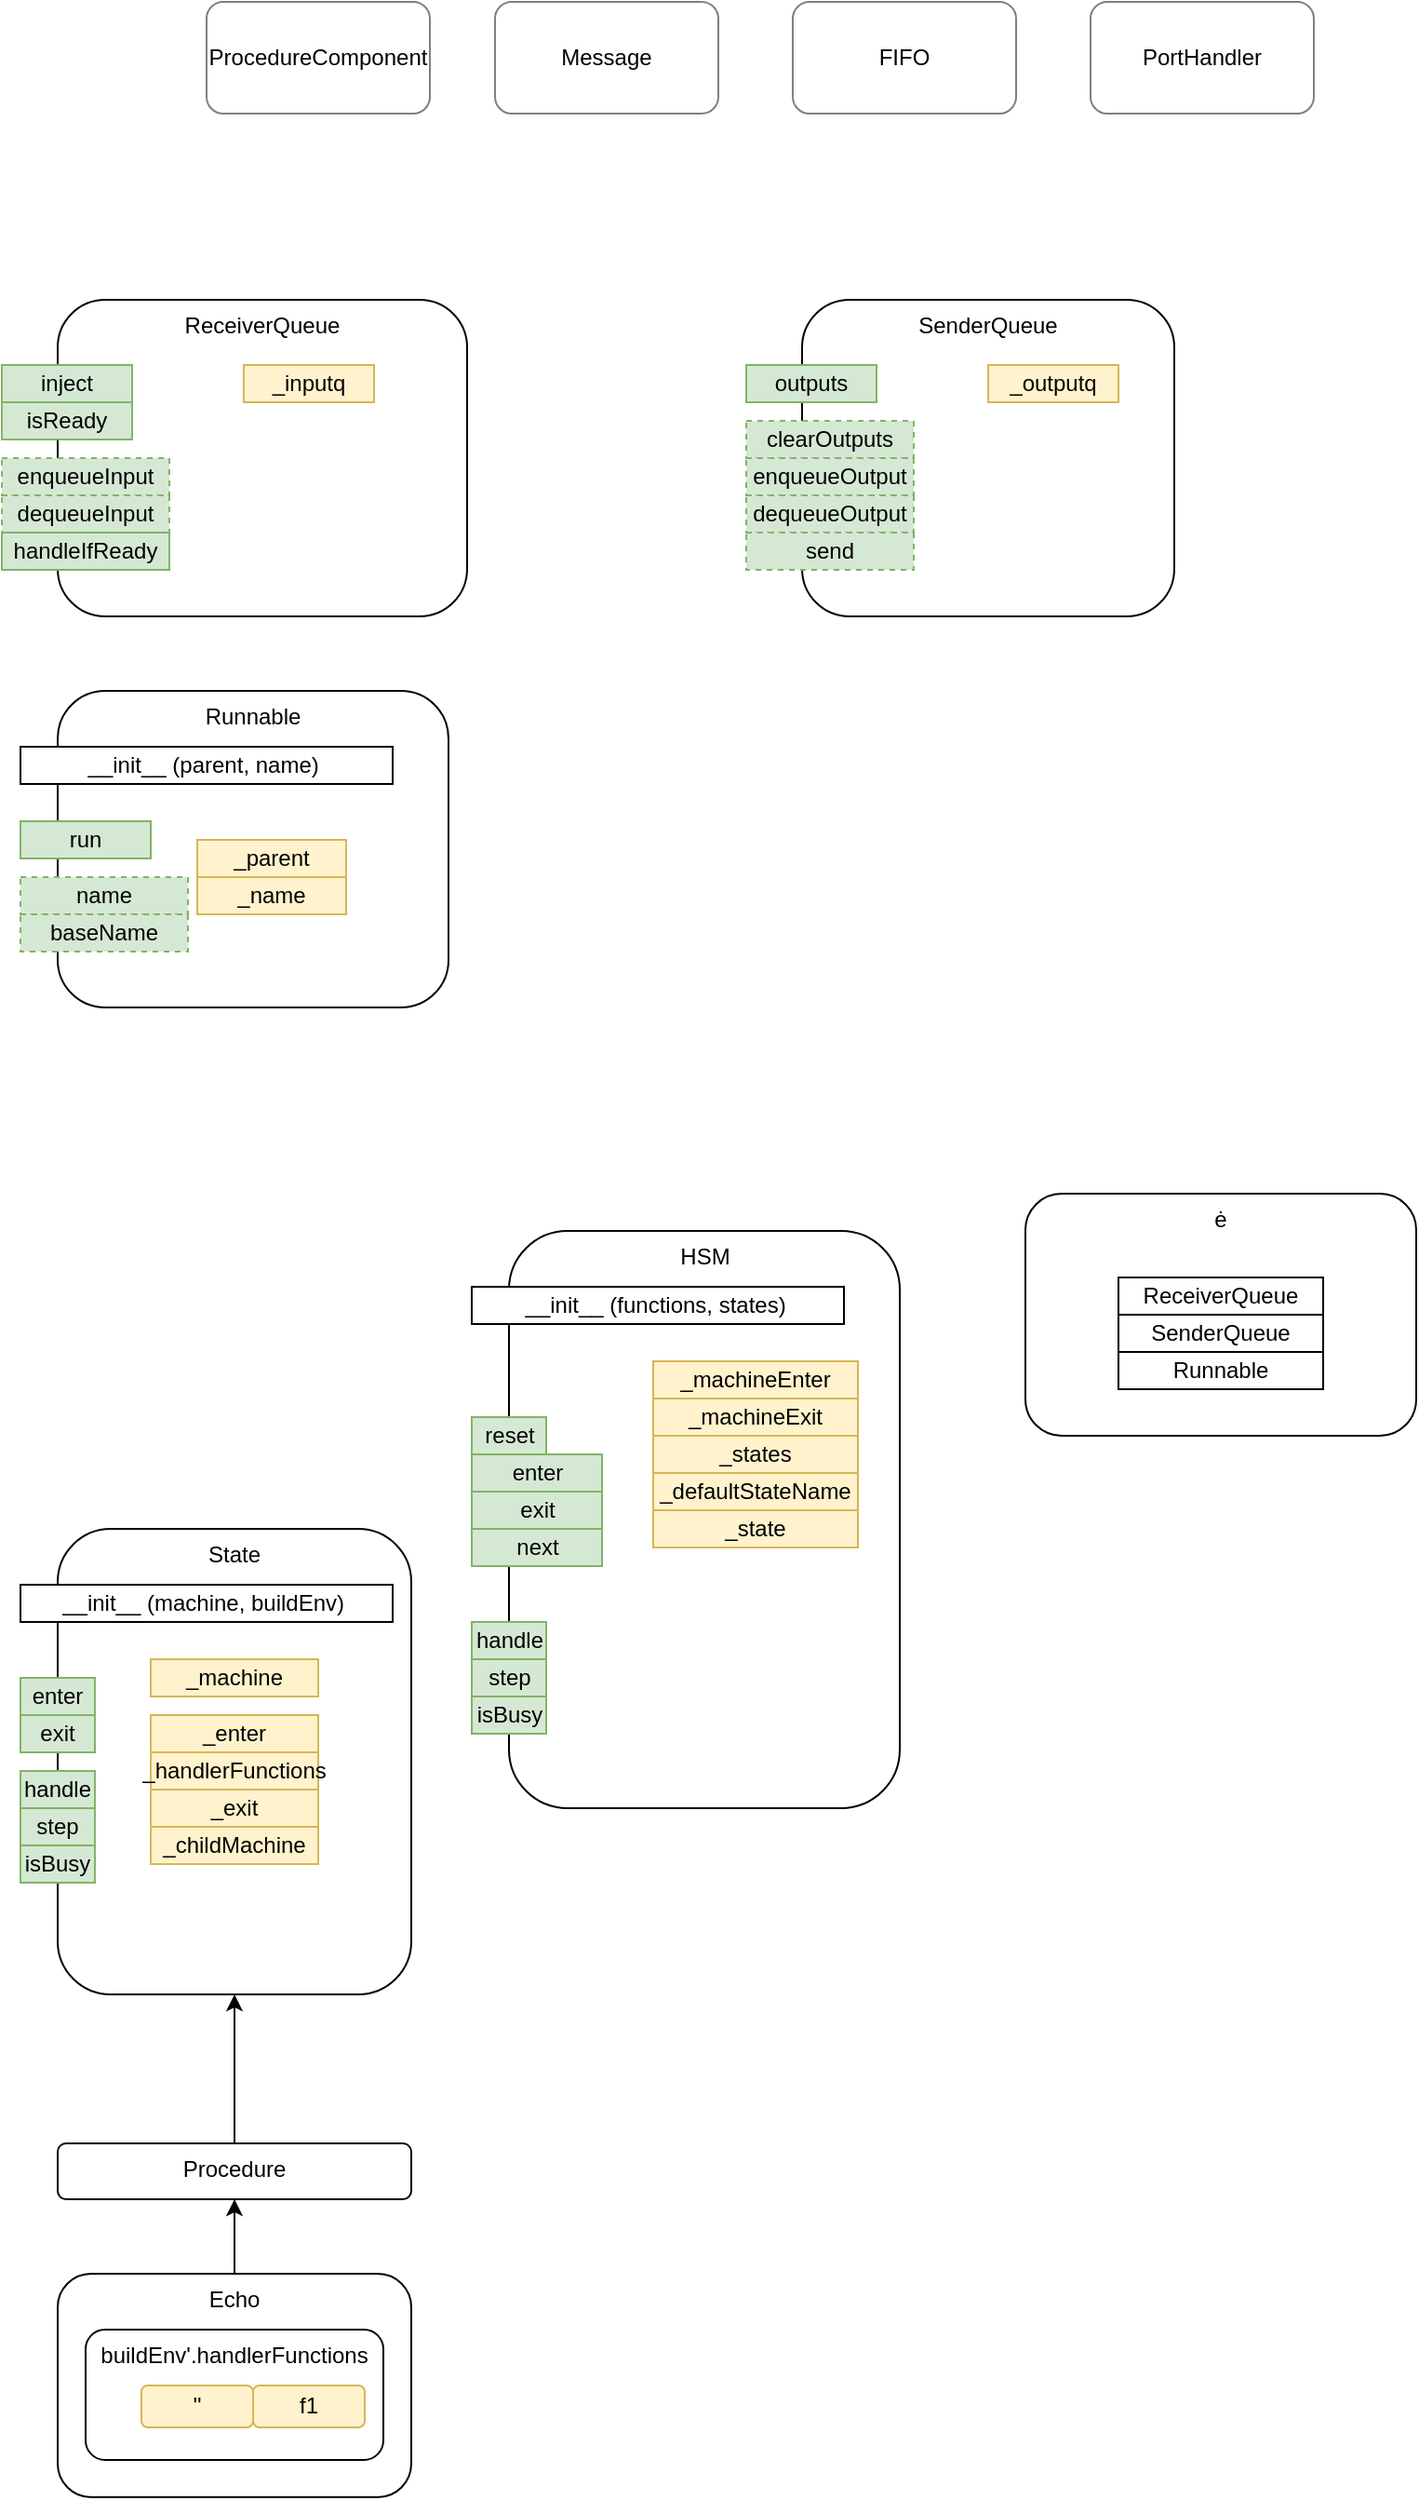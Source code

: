 <mxfile version="14.6.13" type="device"><diagram name="internals" id="d8wxOMkvC-tkxNoku2Eq"><mxGraphModel dx="1106" dy="1622" grid="1" gridSize="10" guides="1" tooltips="1" connect="1" arrows="1" fold="1" page="1" pageScale="1" pageWidth="1100" pageHeight="850" math="0" shadow="0"><root><mxCell id="xANf3NfAmYHhHgdZlsqm-0"/><mxCell id="xANf3NfAmYHhHgdZlsqm-1" parent="xANf3NfAmYHhHgdZlsqm-0"/><mxCell id="xANf3NfAmYHhHgdZlsqm-2" value="HSM" style="rounded=1;whiteSpace=wrap;html=1;verticalAlign=top;" parent="xANf3NfAmYHhHgdZlsqm-1" vertex="1"><mxGeometry x="402.5" y="340" width="210" height="310" as="geometry"/></mxCell><mxCell id="xANf3NfAmYHhHgdZlsqm-3" style="edgeStyle=orthogonalEdgeStyle;rounded=0;orthogonalLoop=1;jettySize=auto;html=1;exitX=0.5;exitY=0;exitDx=0;exitDy=0;entryX=0.5;entryY=1;entryDx=0;entryDy=0;" parent="xANf3NfAmYHhHgdZlsqm-1" source="xANf3NfAmYHhHgdZlsqm-4" target="xANf3NfAmYHhHgdZlsqm-97" edge="1"><mxGeometry relative="1" as="geometry"/></mxCell><mxCell id="xANf3NfAmYHhHgdZlsqm-4" value="Echo" style="rounded=1;whiteSpace=wrap;html=1;verticalAlign=top;" parent="xANf3NfAmYHhHgdZlsqm-1" vertex="1"><mxGeometry x="160" y="900" width="190" height="120" as="geometry"/></mxCell><mxCell id="xANf3NfAmYHhHgdZlsqm-5" value="buildEnv'.handlerFunctions" style="rounded=1;whiteSpace=wrap;html=1;verticalAlign=top;" parent="xANf3NfAmYHhHgdZlsqm-1" vertex="1"><mxGeometry x="175" y="930" width="160" height="70" as="geometry"/></mxCell><mxCell id="xANf3NfAmYHhHgdZlsqm-6" value="SenderQueue" style="rounded=1;whiteSpace=wrap;html=1;verticalAlign=top;" parent="xANf3NfAmYHhHgdZlsqm-1" vertex="1"><mxGeometry x="560" y="-160" width="200" height="170" as="geometry"/></mxCell><mxCell id="xANf3NfAmYHhHgdZlsqm-7" value="ReceiverQueue" style="rounded=1;whiteSpace=wrap;html=1;verticalAlign=top;" parent="xANf3NfAmYHhHgdZlsqm-1" vertex="1"><mxGeometry x="160" y="-160" width="220" height="170" as="geometry"/></mxCell><mxCell id="xANf3NfAmYHhHgdZlsqm-8" value="Runnable" style="rounded=1;whiteSpace=wrap;html=1;verticalAlign=top;" parent="xANf3NfAmYHhHgdZlsqm-1" vertex="1"><mxGeometry x="160" y="50" width="210" height="170" as="geometry"/></mxCell><mxCell id="xANf3NfAmYHhHgdZlsqm-11" value="inject" style="rounded=0;whiteSpace=wrap;html=1;verticalAlign=middle;align=center;fillColor=#d5e8d4;strokeColor=#82b366;" parent="xANf3NfAmYHhHgdZlsqm-1" vertex="1"><mxGeometry x="130" y="-125" width="70" height="20" as="geometry"/></mxCell><mxCell id="xANf3NfAmYHhHgdZlsqm-12" value="run" style="rounded=0;whiteSpace=wrap;html=1;verticalAlign=middle;align=center;fillColor=#d5e8d4;strokeColor=#82b366;" parent="xANf3NfAmYHhHgdZlsqm-1" vertex="1"><mxGeometry x="140" y="120" width="70" height="20" as="geometry"/></mxCell><mxCell id="xANf3NfAmYHhHgdZlsqm-14" value="outputs" style="rounded=0;whiteSpace=wrap;html=1;verticalAlign=middle;align=center;fillColor=#d5e8d4;strokeColor=#82b366;" parent="xANf3NfAmYHhHgdZlsqm-1" vertex="1"><mxGeometry x="530" y="-125" width="70" height="20" as="geometry"/></mxCell><mxCell id="xANf3NfAmYHhHgdZlsqm-15" value="isReady" style="rounded=0;whiteSpace=wrap;html=1;verticalAlign=middle;align=center;fillColor=#d5e8d4;strokeColor=#82b366;" parent="xANf3NfAmYHhHgdZlsqm-1" vertex="1"><mxGeometry x="130" y="-105" width="70" height="20" as="geometry"/></mxCell><mxCell id="xANf3NfAmYHhHgdZlsqm-16" value="clearOutputs" style="rounded=0;whiteSpace=wrap;html=1;verticalAlign=middle;align=center;fillColor=#d5e8d4;strokeColor=#82b366;dashed=1;" parent="xANf3NfAmYHhHgdZlsqm-1" vertex="1"><mxGeometry x="530" y="-95" width="90" height="20" as="geometry"/></mxCell><mxCell id="xANf3NfAmYHhHgdZlsqm-17" value="enqueueInput" style="rounded=0;whiteSpace=wrap;html=1;verticalAlign=middle;align=center;fillColor=#d5e8d4;strokeColor=#82b366;dashed=1;" parent="xANf3NfAmYHhHgdZlsqm-1" vertex="1"><mxGeometry x="130" y="-75" width="90" height="20" as="geometry"/></mxCell><mxCell id="xANf3NfAmYHhHgdZlsqm-18" value="enqueueOutput" style="rounded=0;whiteSpace=wrap;html=1;verticalAlign=middle;align=center;fillColor=#d5e8d4;strokeColor=#82b366;dashed=1;" parent="xANf3NfAmYHhHgdZlsqm-1" vertex="1"><mxGeometry x="530" y="-75" width="90" height="20" as="geometry"/></mxCell><mxCell id="xANf3NfAmYHhHgdZlsqm-19" value="dequeueInput" style="rounded=0;whiteSpace=wrap;html=1;verticalAlign=middle;align=center;fillColor=#d5e8d4;strokeColor=#82b366;dashed=1;" parent="xANf3NfAmYHhHgdZlsqm-1" vertex="1"><mxGeometry x="130" y="-55" width="90" height="20" as="geometry"/></mxCell><mxCell id="xANf3NfAmYHhHgdZlsqm-20" value="dequeueOutput" style="rounded=0;whiteSpace=wrap;html=1;verticalAlign=middle;align=center;fillColor=#d5e8d4;strokeColor=#82b366;dashed=1;" parent="xANf3NfAmYHhHgdZlsqm-1" vertex="1"><mxGeometry x="530" y="-55" width="90" height="20" as="geometry"/></mxCell><mxCell id="xANf3NfAmYHhHgdZlsqm-21" value="name" style="rounded=0;whiteSpace=wrap;html=1;verticalAlign=middle;align=center;fillColor=#d5e8d4;strokeColor=#82b366;dashed=1;" parent="xANf3NfAmYHhHgdZlsqm-1" vertex="1"><mxGeometry x="140" y="150" width="90" height="20" as="geometry"/></mxCell><mxCell id="xANf3NfAmYHhHgdZlsqm-22" value="baseName" style="rounded=0;whiteSpace=wrap;html=1;verticalAlign=middle;align=center;fillColor=#d5e8d4;strokeColor=#82b366;dashed=1;" parent="xANf3NfAmYHhHgdZlsqm-1" vertex="1"><mxGeometry x="140" y="170" width="90" height="20" as="geometry"/></mxCell><mxCell id="xANf3NfAmYHhHgdZlsqm-23" value="send" style="rounded=0;whiteSpace=wrap;html=1;verticalAlign=middle;align=center;fillColor=#d5e8d4;strokeColor=#82b366;dashed=1;" parent="xANf3NfAmYHhHgdZlsqm-1" vertex="1"><mxGeometry x="530" y="-35" width="90" height="20" as="geometry"/></mxCell><mxCell id="xANf3NfAmYHhHgdZlsqm-28" value="_inputq" style="rounded=0;whiteSpace=wrap;html=1;verticalAlign=middle;align=center;fillColor=#fff2cc;strokeColor=#d6b656;" parent="xANf3NfAmYHhHgdZlsqm-1" vertex="1"><mxGeometry x="260" y="-125" width="70" height="20" as="geometry"/></mxCell><mxCell id="xANf3NfAmYHhHgdZlsqm-29" value="_outputq" style="rounded=0;whiteSpace=wrap;html=1;verticalAlign=middle;align=center;fillColor=#fff2cc;strokeColor=#d6b656;" parent="xANf3NfAmYHhHgdZlsqm-1" vertex="1"><mxGeometry x="660" y="-125" width="70" height="20" as="geometry"/></mxCell><mxCell id="xANf3NfAmYHhHgdZlsqm-30" value="State" style="rounded=1;whiteSpace=wrap;html=1;verticalAlign=top;" parent="xANf3NfAmYHhHgdZlsqm-1" vertex="1"><mxGeometry x="160" y="500" width="190" height="250" as="geometry"/></mxCell><mxCell id="xANf3NfAmYHhHgdZlsqm-33" value="Message" style="rounded=1;whiteSpace=wrap;html=1;opacity=50;align=center;" parent="xANf3NfAmYHhHgdZlsqm-1" vertex="1"><mxGeometry x="395" y="-320" width="120" height="60" as="geometry"/></mxCell><mxCell id="xANf3NfAmYHhHgdZlsqm-34" value="FIFO" style="rounded=1;whiteSpace=wrap;html=1;opacity=50;align=center;" parent="xANf3NfAmYHhHgdZlsqm-1" vertex="1"><mxGeometry x="555" y="-320" width="120" height="60" as="geometry"/></mxCell><mxCell id="xANf3NfAmYHhHgdZlsqm-35" value="PortHandler" style="rounded=1;whiteSpace=wrap;html=1;opacity=50;align=center;" parent="xANf3NfAmYHhHgdZlsqm-1" vertex="1"><mxGeometry x="715" y="-320" width="120" height="60" as="geometry"/></mxCell><mxCell id="xANf3NfAmYHhHgdZlsqm-36" value="ProcedureComponent" style="rounded=1;whiteSpace=wrap;html=1;opacity=50;align=center;" parent="xANf3NfAmYHhHgdZlsqm-1" vertex="1"><mxGeometry x="240" y="-320" width="120" height="60" as="geometry"/></mxCell><mxCell id="xANf3NfAmYHhHgdZlsqm-38" value="__init__ (parent, name)&amp;nbsp;&lt;span style=&quot;color: rgba(0 , 0 , 0 , 0) ; font-family: monospace ; font-size: 0px&quot;&gt;%3CmxGraphModel%3E%3Croot%3E%3CmxCell%20id%3D%220%22%2F%3E%3CmxCell%20id%3D%221%22%20parent%3D%220%22%2F%3E%3CmxCell%20id%3D%222%22%20value%3D%22step%22%20style%3D%22rounded%3D0%3BwhiteSpace%3Dwrap%3Bhtml%3D1%3BverticalAlign%3Dmiddle%3Balign%3Dcenter%3BfillColor%3D%23f5f5f5%3BstrokeColor%3D%23666666%3BfontColor%3D%23333333%3B%22%20vertex%3D%221%22%20parent%3D%221%22%3E%3CmxGeometry%20x%3D%22140%22%20y%3D%22110%22%20width%3D%2240%22%20height%3D%2220%22%20as%3D%22geometry%22%2F%3E%3C%2FmxCell%3E%3C%2Froot%3E%3C%2FmxGraphModel%3E ((&amp;nbsp;&lt;/span&gt;" style="rounded=0;whiteSpace=wrap;html=1;verticalAlign=middle;align=center;" parent="xANf3NfAmYHhHgdZlsqm-1" vertex="1"><mxGeometry x="140" y="80" width="200" height="20" as="geometry"/></mxCell><mxCell id="xANf3NfAmYHhHgdZlsqm-39" value="__init__ (functions, states)&amp;nbsp;&lt;span style=&quot;color: rgba(0 , 0 , 0 , 0) ; font-family: monospace ; font-size: 0px&quot;&gt;%3CmxGraphModel%3E%3Croot%3E%3CmxCell%20id%3D%220%22%2F%3E%3CmxCell%20id%3D%221%22%20parent%3D%220%22%2F%3E%3CmxCell%20id%3D%222%22%20value%3D%22step%22%20style%3D%22rounded%3D0%3BwhiteSpace%3Dwrap%3Bhtml%3D1%3BverticalAlign%3Dmiddle%3Balign%3Dcenter%3BfillColor%3D%23f5f5f5%3BstrokeColor%3D%23666666%3BfontColor%3D%23333333%3B%22%20vertex%3D%221%22%20parent%3D%221%22%3E%3CmxGeometry%20x%3D%22140%22%20y%3D%22110%22%20width%3D%2240%22%20height%3D%2220%22%20as%3D%22geometry%22%2F%3E%3C%2FmxCell%3E%3C%2Froot%3E%3C%2FmxGraphModel%3E ((&amp;nbsp;&lt;/span&gt;" style="rounded=0;whiteSpace=wrap;html=1;verticalAlign=middle;align=center;" parent="xANf3NfAmYHhHgdZlsqm-1" vertex="1"><mxGeometry x="382.5" y="370" width="200" height="20" as="geometry"/></mxCell><mxCell id="xANf3NfAmYHhHgdZlsqm-40" value="_parent" style="rounded=0;whiteSpace=wrap;html=1;verticalAlign=middle;align=center;fillColor=#fff2cc;strokeColor=#d6b656;" parent="xANf3NfAmYHhHgdZlsqm-1" vertex="1"><mxGeometry x="235" y="130" width="80" height="20" as="geometry"/></mxCell><mxCell id="xANf3NfAmYHhHgdZlsqm-41" value="_name" style="rounded=0;whiteSpace=wrap;html=1;verticalAlign=middle;align=center;fillColor=#fff2cc;strokeColor=#d6b656;" parent="xANf3NfAmYHhHgdZlsqm-1" vertex="1"><mxGeometry x="235" y="150" width="80" height="20" as="geometry"/></mxCell><mxCell id="xANf3NfAmYHhHgdZlsqm-42" value="_states" style="rounded=0;whiteSpace=wrap;html=1;verticalAlign=middle;align=center;fillColor=#fff2cc;strokeColor=#d6b656;" parent="xANf3NfAmYHhHgdZlsqm-1" vertex="1"><mxGeometry x="480" y="450" width="110" height="20" as="geometry"/></mxCell><mxCell id="xANf3NfAmYHhHgdZlsqm-43" value="_defaultStateName" style="rounded=0;whiteSpace=wrap;html=1;verticalAlign=middle;align=center;fillColor=#fff2cc;strokeColor=#d6b656;" parent="xANf3NfAmYHhHgdZlsqm-1" vertex="1"><mxGeometry x="480" y="470" width="110" height="20" as="geometry"/></mxCell><mxCell id="xANf3NfAmYHhHgdZlsqm-44" value="_state" style="rounded=0;whiteSpace=wrap;html=1;verticalAlign=middle;align=center;fillColor=#fff2cc;strokeColor=#d6b656;" parent="xANf3NfAmYHhHgdZlsqm-1" vertex="1"><mxGeometry x="480" y="490" width="110" height="20" as="geometry"/></mxCell><mxCell id="xANf3NfAmYHhHgdZlsqm-45" value="_machineEnter" style="rounded=0;whiteSpace=wrap;html=1;verticalAlign=middle;align=center;fillColor=#fff2cc;strokeColor=#d6b656;" parent="xANf3NfAmYHhHgdZlsqm-1" vertex="1"><mxGeometry x="480" y="410" width="110" height="20" as="geometry"/></mxCell><mxCell id="xANf3NfAmYHhHgdZlsqm-46" value="_machineExit" style="rounded=0;whiteSpace=wrap;html=1;verticalAlign=middle;align=center;fillColor=#fff2cc;strokeColor=#d6b656;" parent="xANf3NfAmYHhHgdZlsqm-1" vertex="1"><mxGeometry x="480" y="430" width="110" height="20" as="geometry"/></mxCell><mxCell id="xANf3NfAmYHhHgdZlsqm-47" value="reset" style="rounded=0;whiteSpace=wrap;html=1;verticalAlign=middle;align=center;fillColor=#d5e8d4;strokeColor=#82b366;" parent="xANf3NfAmYHhHgdZlsqm-1" vertex="1"><mxGeometry x="382.5" y="440" width="40" height="20" as="geometry"/></mxCell><mxCell id="xANf3NfAmYHhHgdZlsqm-48" value="next" style="rounded=0;whiteSpace=wrap;html=1;verticalAlign=middle;align=center;fillColor=#d5e8d4;strokeColor=#82b366;" parent="xANf3NfAmYHhHgdZlsqm-1" vertex="1"><mxGeometry x="382.5" y="500" width="70" height="20" as="geometry"/></mxCell><mxCell id="xANf3NfAmYHhHgdZlsqm-79" value="''" style="rounded=1;whiteSpace=wrap;html=1;verticalAlign=middle;fillColor=#fff2cc;strokeColor=#d6b656;" parent="xANf3NfAmYHhHgdZlsqm-1" vertex="1"><mxGeometry x="205" y="960" width="60" height="22.5" as="geometry"/></mxCell><mxCell id="xANf3NfAmYHhHgdZlsqm-80" value="f1" style="rounded=1;whiteSpace=wrap;html=1;verticalAlign=middle;fillColor=#fff2cc;strokeColor=#d6b656;" parent="xANf3NfAmYHhHgdZlsqm-1" vertex="1"><mxGeometry x="265" y="960" width="60" height="22.5" as="geometry"/></mxCell><mxCell id="xANf3NfAmYHhHgdZlsqm-81" value="step" style="rounded=0;whiteSpace=wrap;html=1;verticalAlign=middle;align=center;fillColor=#d5e8d4;strokeColor=#82b366;shadow=0;" parent="xANf3NfAmYHhHgdZlsqm-1" vertex="1"><mxGeometry x="382.5" y="570" width="40" height="20" as="geometry"/></mxCell><mxCell id="xANf3NfAmYHhHgdZlsqm-82" value="isBusy" style="rounded=0;whiteSpace=wrap;html=1;verticalAlign=middle;align=center;fillColor=#d5e8d4;strokeColor=#82b366;shadow=0;" parent="xANf3NfAmYHhHgdZlsqm-1" vertex="1"><mxGeometry x="382.5" y="590" width="40" height="20" as="geometry"/></mxCell><mxCell id="xANf3NfAmYHhHgdZlsqm-84" value="handle" style="rounded=0;whiteSpace=wrap;html=1;verticalAlign=middle;align=center;fillColor=#d5e8d4;strokeColor=#82b366;" parent="xANf3NfAmYHhHgdZlsqm-1" vertex="1"><mxGeometry x="382.5" y="550" width="40" height="20" as="geometry"/></mxCell><mxCell id="xANf3NfAmYHhHgdZlsqm-85" value="handleIfReady" style="rounded=0;whiteSpace=wrap;html=1;verticalAlign=middle;align=center;fillColor=#d5e8d4;strokeColor=#82b366;" parent="xANf3NfAmYHhHgdZlsqm-1" vertex="1"><mxGeometry x="130" y="-35" width="90" height="20" as="geometry"/></mxCell><mxCell id="xANf3NfAmYHhHgdZlsqm-96" style="edgeStyle=orthogonalEdgeStyle;rounded=0;orthogonalLoop=1;jettySize=auto;html=1;exitX=0.5;exitY=0;exitDx=0;exitDy=0;entryX=0.5;entryY=1;entryDx=0;entryDy=0;" parent="xANf3NfAmYHhHgdZlsqm-1" source="xANf3NfAmYHhHgdZlsqm-97" target="xANf3NfAmYHhHgdZlsqm-30" edge="1"><mxGeometry relative="1" as="geometry"/></mxCell><mxCell id="xANf3NfAmYHhHgdZlsqm-97" value="Procedure" style="rounded=1;whiteSpace=wrap;html=1;verticalAlign=top;" parent="xANf3NfAmYHhHgdZlsqm-1" vertex="1"><mxGeometry x="160" y="830" width="190" height="30" as="geometry"/></mxCell><mxCell id="xANf3NfAmYHhHgdZlsqm-98" value="__init__ (machine, buildEnv)&amp;nbsp;&lt;span style=&quot;color: rgba(0 , 0 , 0 , 0) ; font-family: monospace ; font-size: 0px&quot;&gt;%3CmxGraphModel%3E%3Croot%3E%3CmxCell%20id%3D%220%22%2F%3E%3CmxCell%20id%3D%221%22%20parent%3D%220%22%2F%3E%3CmxCell%20id%3D%222%22%20value%3D%22step%22%20style%3D%22rounded%3D0%3BwhiteSpace%3Dwrap%3Bhtml%3D1%3BverticalAlign%3Dmiddle%3Balign%3Dcenter%3BfillColor%3D%23f5f5f5%3BstrokeColor%3D%23666666%3BfontColor%3D%23333333%3B%22%20vertex%3D%221%22%20parent%3D%221%22%3E%3CmxGeometry%20x%3D%22140%22%20y%3D%22110%22%20width%3D%2240%22%20height%3D%2220%22%20as%3D%22geometry%22%2F%3E%3C%2FmxCell%3E%3C%2Froot%3E%3C%2FmxGraphModel%3E ((&amp;nbsp;&lt;/span&gt;" style="rounded=0;whiteSpace=wrap;html=1;verticalAlign=middle;align=center;" parent="xANf3NfAmYHhHgdZlsqm-1" vertex="1"><mxGeometry x="140" y="530" width="200" height="20" as="geometry"/></mxCell><mxCell id="xANf3NfAmYHhHgdZlsqm-99" value="_machine" style="rounded=0;whiteSpace=wrap;html=1;verticalAlign=middle;align=center;fillColor=#fff2cc;strokeColor=#d6b656;" parent="xANf3NfAmYHhHgdZlsqm-1" vertex="1"><mxGeometry x="210" y="570" width="90" height="20" as="geometry"/></mxCell><mxCell id="FJyHyfVrjKtKKtVHeogp-0" value="enter" style="rounded=0;whiteSpace=wrap;html=1;verticalAlign=middle;align=center;fillColor=#d5e8d4;strokeColor=#82b366;" parent="xANf3NfAmYHhHgdZlsqm-1" vertex="1"><mxGeometry x="140" y="580" width="40" height="20" as="geometry"/></mxCell><mxCell id="FJyHyfVrjKtKKtVHeogp-1" value="exit" style="rounded=0;whiteSpace=wrap;html=1;verticalAlign=middle;align=center;fillColor=#d5e8d4;strokeColor=#82b366;" parent="xANf3NfAmYHhHgdZlsqm-1" vertex="1"><mxGeometry x="140" y="600" width="40" height="20" as="geometry"/></mxCell><mxCell id="FJyHyfVrjKtKKtVHeogp-6" value="_enter" style="rounded=0;whiteSpace=wrap;html=1;verticalAlign=middle;align=center;fillColor=#fff2cc;strokeColor=#d6b656;" parent="xANf3NfAmYHhHgdZlsqm-1" vertex="1"><mxGeometry x="210" y="600" width="90" height="20" as="geometry"/></mxCell><mxCell id="FJyHyfVrjKtKKtVHeogp-7" value="_handlerFunctions" style="rounded=0;whiteSpace=wrap;html=1;verticalAlign=middle;align=center;fillColor=#fff2cc;strokeColor=#d6b656;" parent="xANf3NfAmYHhHgdZlsqm-1" vertex="1"><mxGeometry x="210" y="620" width="90" height="20" as="geometry"/></mxCell><mxCell id="FJyHyfVrjKtKKtVHeogp-8" value="_exit" style="rounded=0;whiteSpace=wrap;html=1;verticalAlign=middle;align=center;fillColor=#fff2cc;strokeColor=#d6b656;" parent="xANf3NfAmYHhHgdZlsqm-1" vertex="1"><mxGeometry x="210" y="640" width="90" height="20" as="geometry"/></mxCell><mxCell id="FJyHyfVrjKtKKtVHeogp-9" value="ė" style="rounded=1;whiteSpace=wrap;html=1;verticalAlign=top;" parent="xANf3NfAmYHhHgdZlsqm-1" vertex="1"><mxGeometry x="680" y="320" width="210" height="130" as="geometry"/></mxCell><mxCell id="FJyHyfVrjKtKKtVHeogp-10" value="ReceiverQueue" style="rounded=0;whiteSpace=wrap;html=1;verticalAlign=middle;align=center;" parent="xANf3NfAmYHhHgdZlsqm-1" vertex="1"><mxGeometry x="730" y="365" width="110" height="20" as="geometry"/></mxCell><mxCell id="FJyHyfVrjKtKKtVHeogp-11" value="SenderQueue" style="rounded=0;whiteSpace=wrap;html=1;verticalAlign=middle;align=center;" parent="xANf3NfAmYHhHgdZlsqm-1" vertex="1"><mxGeometry x="730" y="385" width="110" height="20" as="geometry"/></mxCell><mxCell id="FJyHyfVrjKtKKtVHeogp-16" value="enter" style="rounded=0;whiteSpace=wrap;html=1;verticalAlign=middle;align=center;fillColor=#d5e8d4;strokeColor=#82b366;" parent="xANf3NfAmYHhHgdZlsqm-1" vertex="1"><mxGeometry x="382.5" y="460" width="70" height="20" as="geometry"/></mxCell><mxCell id="FJyHyfVrjKtKKtVHeogp-17" value="exit" style="rounded=0;whiteSpace=wrap;html=1;verticalAlign=middle;align=center;fillColor=#d5e8d4;strokeColor=#82b366;" parent="xANf3NfAmYHhHgdZlsqm-1" vertex="1"><mxGeometry x="382.5" y="480" width="70" height="20" as="geometry"/></mxCell><mxCell id="1FlJAy1UhRdLYsytOaKN-2" value="step" style="rounded=0;whiteSpace=wrap;html=1;verticalAlign=middle;align=center;fillColor=#d5e8d4;strokeColor=#82b366;shadow=0;" parent="xANf3NfAmYHhHgdZlsqm-1" vertex="1"><mxGeometry x="140" y="650" width="40" height="20" as="geometry"/></mxCell><mxCell id="1FlJAy1UhRdLYsytOaKN-3" value="handle" style="rounded=0;whiteSpace=wrap;html=1;verticalAlign=middle;align=center;fillColor=#d5e8d4;strokeColor=#82b366;" parent="xANf3NfAmYHhHgdZlsqm-1" vertex="1"><mxGeometry x="140" y="630" width="40" height="20" as="geometry"/></mxCell><mxCell id="1FlJAy1UhRdLYsytOaKN-4" value="isBusy" style="rounded=0;whiteSpace=wrap;html=1;verticalAlign=middle;align=center;fillColor=#d5e8d4;strokeColor=#82b366;shadow=0;" parent="xANf3NfAmYHhHgdZlsqm-1" vertex="1"><mxGeometry x="140" y="670" width="40" height="20" as="geometry"/></mxCell><mxCell id="1FlJAy1UhRdLYsytOaKN-6" value="_childMachine" style="rounded=0;whiteSpace=wrap;html=1;verticalAlign=middle;align=center;fillColor=#fff2cc;strokeColor=#d6b656;" parent="xANf3NfAmYHhHgdZlsqm-1" vertex="1"><mxGeometry x="210" y="660" width="90" height="20" as="geometry"/></mxCell><mxCell id="UiO-_N9Yub1m4ge3ZsBb-0" value="Runnable" style="rounded=0;whiteSpace=wrap;html=1;verticalAlign=middle;align=center;" vertex="1" parent="xANf3NfAmYHhHgdZlsqm-1"><mxGeometry x="730" y="405" width="110" height="20" as="geometry"/></mxCell></root></mxGraphModel></diagram></mxfile>